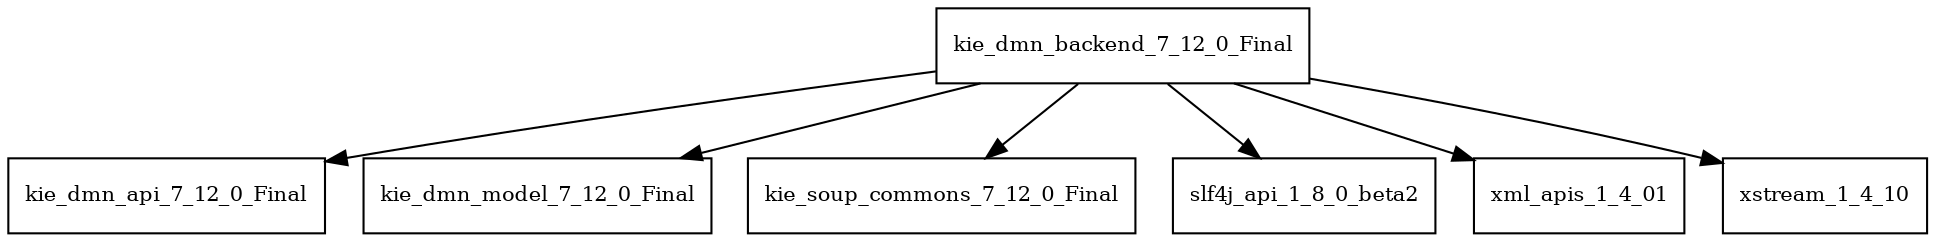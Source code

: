 digraph kie_dmn_backend_7_12_0_Final_dependencies {
  node [shape = box, fontsize=10.0];
  kie_dmn_backend_7_12_0_Final -> kie_dmn_api_7_12_0_Final;
  kie_dmn_backend_7_12_0_Final -> kie_dmn_model_7_12_0_Final;
  kie_dmn_backend_7_12_0_Final -> kie_soup_commons_7_12_0_Final;
  kie_dmn_backend_7_12_0_Final -> slf4j_api_1_8_0_beta2;
  kie_dmn_backend_7_12_0_Final -> xml_apis_1_4_01;
  kie_dmn_backend_7_12_0_Final -> xstream_1_4_10;
}
